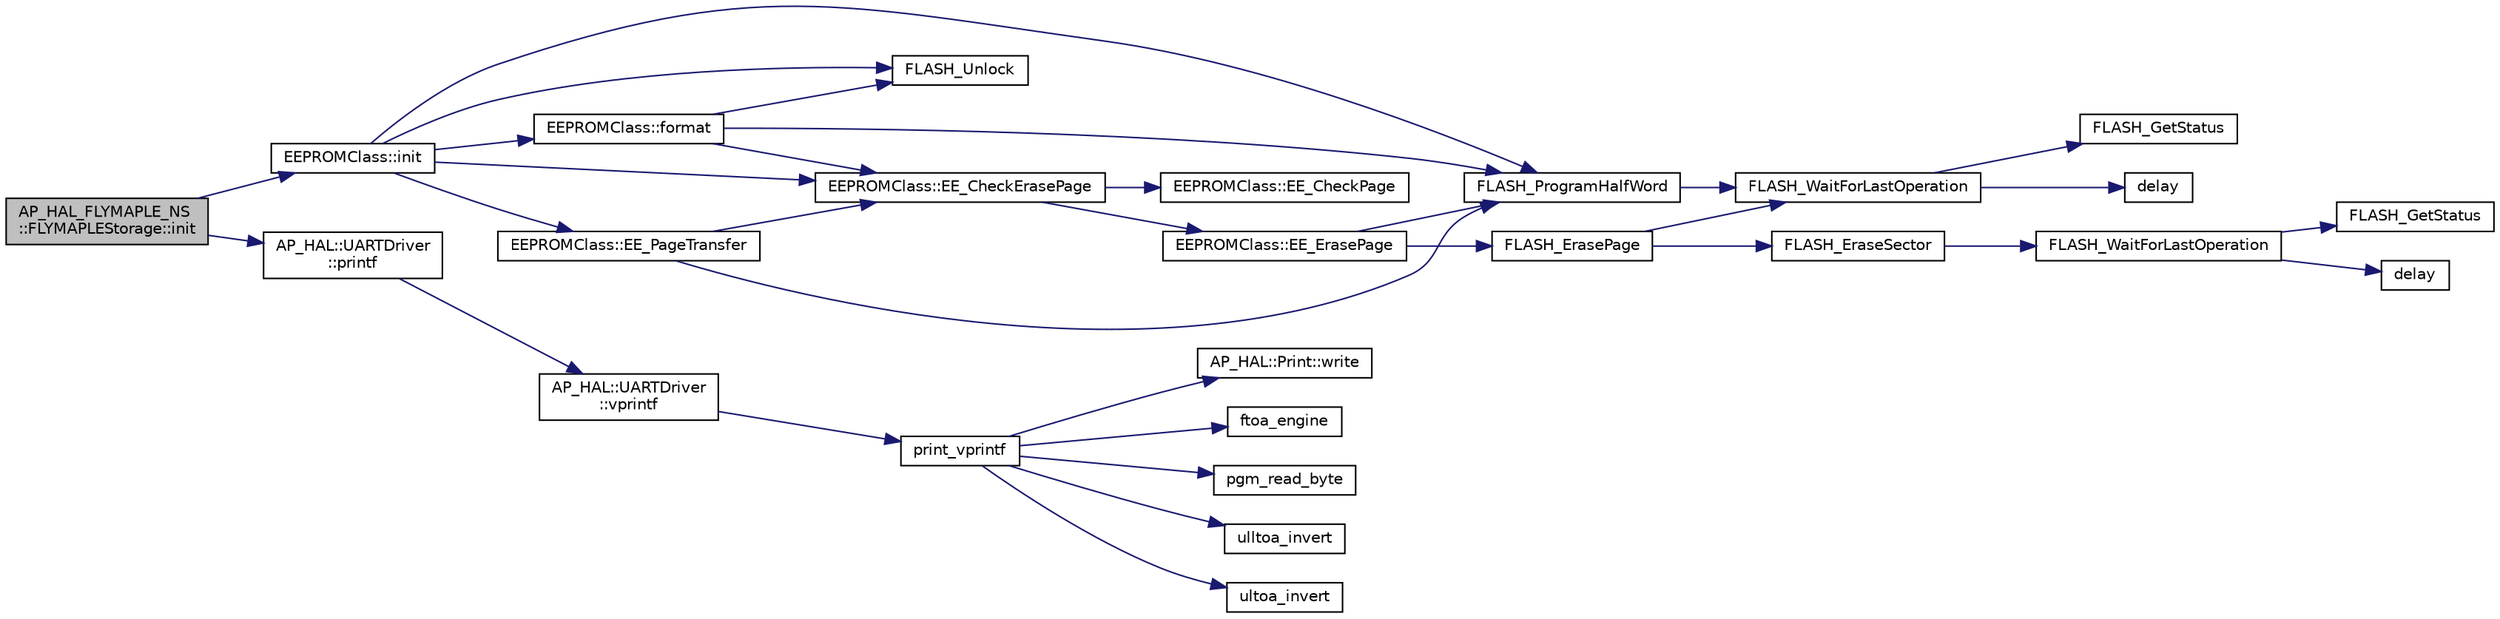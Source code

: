 digraph "AP_HAL_FLYMAPLE_NS::FLYMAPLEStorage::init"
{
 // INTERACTIVE_SVG=YES
  edge [fontname="Helvetica",fontsize="10",labelfontname="Helvetica",labelfontsize="10"];
  node [fontname="Helvetica",fontsize="10",shape=record];
  rankdir="LR";
  Node1 [label="AP_HAL_FLYMAPLE_NS\l::FLYMAPLEStorage::init",height=0.2,width=0.4,color="black", fillcolor="grey75", style="filled", fontcolor="black"];
  Node1 -> Node2 [color="midnightblue",fontsize="10",style="solid",fontname="Helvetica"];
  Node2 [label="EEPROMClass::init",height=0.2,width=0.4,color="black", fillcolor="white", style="filled",URL="$classEEPROMClass.html#a9e3825e66fd8112ed3768f726537c8c6"];
  Node2 -> Node3 [color="midnightblue",fontsize="10",style="solid",fontname="Helvetica"];
  Node3 [label="FLASH_Unlock",height=0.2,width=0.4,color="black", fillcolor="white", style="filled",URL="$flash__stm32_8h.html#a4084d0184bab463a1579271bf474aaef",tooltip="Unlocks the FLASH Program Erase Controller. "];
  Node2 -> Node4 [color="midnightblue",fontsize="10",style="solid",fontname="Helvetica"];
  Node4 [label="EEPROMClass::EE_CheckErasePage",height=0.2,width=0.4,color="black", fillcolor="white", style="filled",URL="$classEEPROMClass.html#a42fc5632d6e320e5c08b8acc86a144d6",tooltip="Check page for blank and erase it. "];
  Node4 -> Node5 [color="midnightblue",fontsize="10",style="solid",fontname="Helvetica"];
  Node5 [label="EEPROMClass::EE_CheckPage",height=0.2,width=0.4,color="black", fillcolor="white", style="filled",URL="$classEEPROMClass.html#a7c3abd6e5990304a54ed0d1dae724b2d",tooltip="Check page for blank. "];
  Node4 -> Node6 [color="midnightblue",fontsize="10",style="solid",fontname="Helvetica"];
  Node6 [label="EEPROMClass::EE_ErasePage",height=0.2,width=0.4,color="black", fillcolor="white", style="filled",URL="$classEEPROMClass.html#ad3725e57079ea532ce74bb4e76b211dd",tooltip="Erase page with increment erase counter (page + 2) "];
  Node6 -> Node7 [color="midnightblue",fontsize="10",style="solid",fontname="Helvetica"];
  Node7 [label="FLASH_ErasePage",height=0.2,width=0.4,color="black", fillcolor="white", style="filled",URL="$flash__stm32_8h.html#ab10d4a1c191d1d7f5b3a3b70927e6e69",tooltip="Erases a specified FLASH page. "];
  Node7 -> Node8 [color="midnightblue",fontsize="10",style="solid",fontname="Helvetica"];
  Node8 [label="FLASH_WaitForLastOperation",height=0.2,width=0.4,color="black", fillcolor="white", style="filled",URL="$flash__stm32F1_8h.html#a32f1f24182bcef29414d7b59c1669595",tooltip="Waits for a Flash operation to complete or a TIMEOUT to occur. "];
  Node8 -> Node9 [color="midnightblue",fontsize="10",style="solid",fontname="Helvetica"];
  Node9 [label="FLASH_GetStatus",height=0.2,width=0.4,color="black", fillcolor="white", style="filled",URL="$flash__stm32F1_8h.html#ac265b8d1e7ea11e44ceee28797c3debb",tooltip="Returns the FLASH Status. "];
  Node8 -> Node10 [color="midnightblue",fontsize="10",style="solid",fontname="Helvetica"];
  Node10 [label="delay",height=0.2,width=0.4,color="black", fillcolor="white", style="filled",URL="$flash__stm32F1_8h.html#a6cb8040e5f4a9a8ac17286fd20c740ae",tooltip="Inserts a time delay. "];
  Node7 -> Node11 [color="midnightblue",fontsize="10",style="solid",fontname="Helvetica"];
  Node11 [label="FLASH_EraseSector",height=0.2,width=0.4,color="black", fillcolor="white", style="filled",URL="$flash__stm32F2_8h.html#ae687b99f868242c3478fe2f070861abc",tooltip="Erases a specified FLASH Sector. "];
  Node11 -> Node12 [color="midnightblue",fontsize="10",style="solid",fontname="Helvetica"];
  Node12 [label="FLASH_WaitForLastOperation",height=0.2,width=0.4,color="black", fillcolor="white", style="filled",URL="$flash__stm32F2_8h.html#a32f1f24182bcef29414d7b59c1669595",tooltip="Waits for a Flash operation to complete or a TIMEOUT to occur. "];
  Node12 -> Node13 [color="midnightblue",fontsize="10",style="solid",fontname="Helvetica"];
  Node13 [label="FLASH_GetStatus",height=0.2,width=0.4,color="black", fillcolor="white", style="filled",URL="$flash__stm32F2_8h.html#ac265b8d1e7ea11e44ceee28797c3debb",tooltip="Returns the FLASH Status. "];
  Node12 -> Node14 [color="midnightblue",fontsize="10",style="solid",fontname="Helvetica"];
  Node14 [label="delay",height=0.2,width=0.4,color="black", fillcolor="white", style="filled",URL="$flash__stm32F2_8h.html#a6cb8040e5f4a9a8ac17286fd20c740ae",tooltip="Inserts a time delay. "];
  Node6 -> Node15 [color="midnightblue",fontsize="10",style="solid",fontname="Helvetica"];
  Node15 [label="FLASH_ProgramHalfWord",height=0.2,width=0.4,color="black", fillcolor="white", style="filled",URL="$flash__stm32_8h.html#a67623617a6efb2676988073df8b08b23",tooltip="Programs a half word at a specified address. "];
  Node15 -> Node8 [color="midnightblue",fontsize="10",style="solid",fontname="Helvetica"];
  Node2 -> Node15 [color="midnightblue",fontsize="10",style="solid",fontname="Helvetica"];
  Node2 -> Node16 [color="midnightblue",fontsize="10",style="solid",fontname="Helvetica"];
  Node16 [label="EEPROMClass::format",height=0.2,width=0.4,color="black", fillcolor="white", style="filled",URL="$classEEPROMClass.html#ac7d841bc2db8825c19444dff0a7409c5",tooltip="Erases PAGE0 and PAGE1 and writes EEPROM_VALID_PAGE / 0 header to PAGE0. "];
  Node16 -> Node3 [color="midnightblue",fontsize="10",style="solid",fontname="Helvetica"];
  Node16 -> Node4 [color="midnightblue",fontsize="10",style="solid",fontname="Helvetica"];
  Node16 -> Node15 [color="midnightblue",fontsize="10",style="solid",fontname="Helvetica"];
  Node2 -> Node17 [color="midnightblue",fontsize="10",style="solid",fontname="Helvetica"];
  Node17 [label="EEPROMClass::EE_PageTransfer",height=0.2,width=0.4,color="black", fillcolor="white", style="filled",URL="$classEEPROMClass.html#a3d12060444d8cc649f0264ce23f7bbaf",tooltip="Transfers last updated variables data from the full Page to an empty one. "];
  Node17 -> Node15 [color="midnightblue",fontsize="10",style="solid",fontname="Helvetica"];
  Node17 -> Node4 [color="midnightblue",fontsize="10",style="solid",fontname="Helvetica"];
  Node1 -> Node18 [color="midnightblue",fontsize="10",style="solid",fontname="Helvetica"];
  Node18 [label="AP_HAL::UARTDriver\l::printf",height=0.2,width=0.4,color="black", fillcolor="white", style="filled",URL="$classAP__HAL_1_1UARTDriver.html#a65c7824b8877f7a2f79365c8ffae8f56"];
  Node18 -> Node19 [color="midnightblue",fontsize="10",style="solid",fontname="Helvetica"];
  Node19 [label="AP_HAL::UARTDriver\l::vprintf",height=0.2,width=0.4,color="black", fillcolor="white", style="filled",URL="$classAP__HAL_1_1UARTDriver.html#aa8abfb6d6641299472c29ac1edde559f"];
  Node19 -> Node20 [color="midnightblue",fontsize="10",style="solid",fontname="Helvetica"];
  Node20 [label="print_vprintf",height=0.2,width=0.4,color="black", fillcolor="white", style="filled",URL="$print__vprintf_8cpp.html#a473b9349f4b086b552a21eb8fe057016"];
  Node20 -> Node21 [color="midnightblue",fontsize="10",style="solid",fontname="Helvetica"];
  Node21 [label="AP_HAL::Print::write",height=0.2,width=0.4,color="black", fillcolor="white", style="filled",URL="$classAP__HAL_1_1Print.html#acc65391952a43334f8f5c9bef341f501"];
  Node20 -> Node22 [color="midnightblue",fontsize="10",style="solid",fontname="Helvetica"];
  Node22 [label="ftoa_engine",height=0.2,width=0.4,color="black", fillcolor="white", style="filled",URL="$ftoa__engine_8cpp.html#a1c28234da8f20b43c85890d4bb452947"];
  Node20 -> Node23 [color="midnightblue",fontsize="10",style="solid",fontname="Helvetica"];
  Node23 [label="pgm_read_byte",height=0.2,width=0.4,color="black", fillcolor="white", style="filled",URL="$AP__Progmem_8h.html#a1514e0408e036062b4af844baaf567da"];
  Node20 -> Node24 [color="midnightblue",fontsize="10",style="solid",fontname="Helvetica"];
  Node24 [label="ulltoa_invert",height=0.2,width=0.4,color="black", fillcolor="white", style="filled",URL="$utoa__invert_8cpp.html#a34926f552460b47c414ec4d83b32815c"];
  Node20 -> Node25 [color="midnightblue",fontsize="10",style="solid",fontname="Helvetica"];
  Node25 [label="ultoa_invert",height=0.2,width=0.4,color="black", fillcolor="white", style="filled",URL="$utoa__invert_8cpp.html#a5d99bba8e697c1e11da489d88fca8559"];
}
